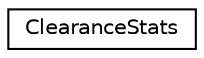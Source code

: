 digraph "Graphical Class Hierarchy"
{
 // LATEX_PDF_SIZE
  edge [fontname="Helvetica",fontsize="10",labelfontname="Helvetica",labelfontsize="10"];
  node [fontname="Helvetica",fontsize="10",shape=record];
  rankdir="LR";
  Node0 [label="ClearanceStats",height=0.2,width=0.4,color="black", fillcolor="white", style="filled",URL="$structClearanceStats.html",tooltip=" "];
}
